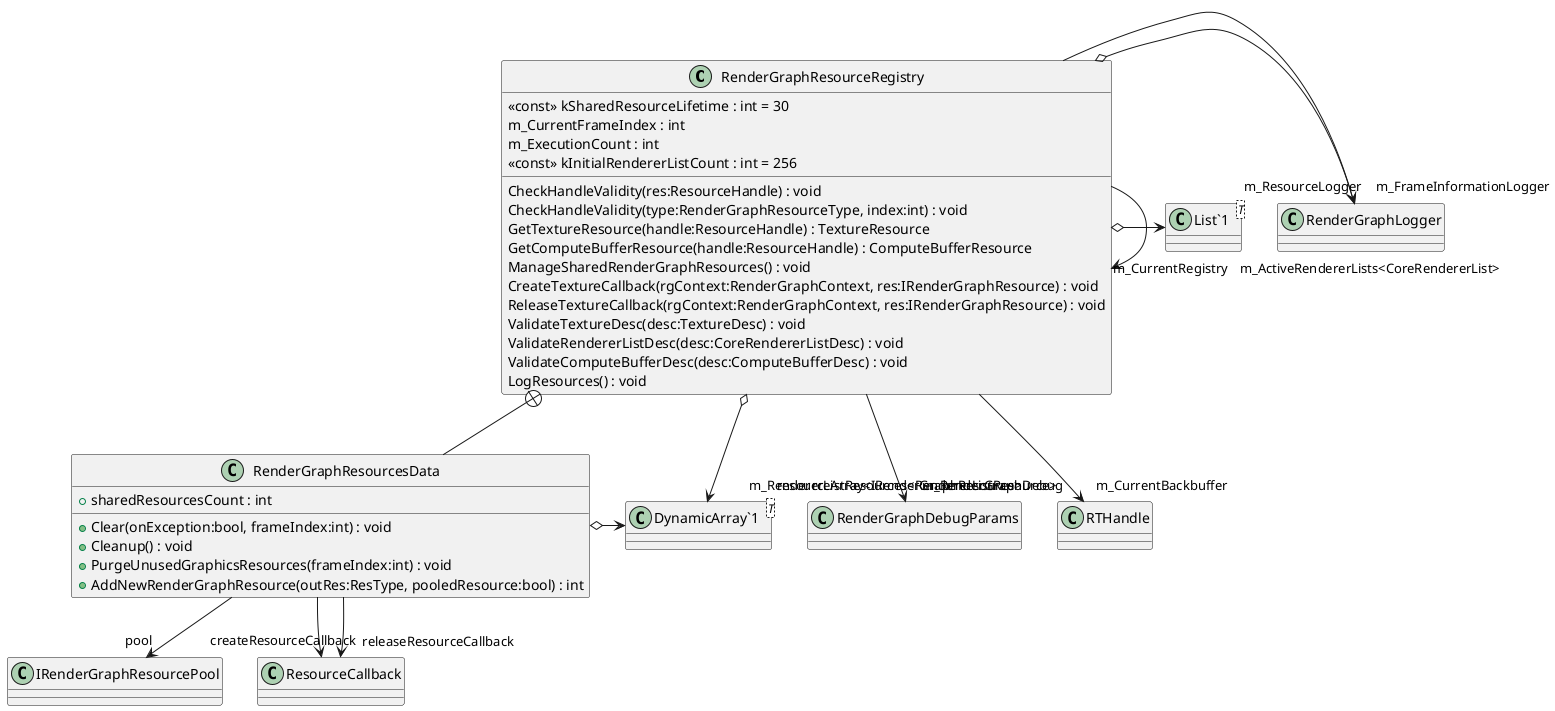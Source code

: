 @startuml
class RenderGraphResourceRegistry {
    <<const>> kSharedResourceLifetime : int = 30
    m_CurrentFrameIndex : int
    m_ExecutionCount : int
    <<const>> kInitialRendererListCount : int = 256
    CheckHandleValidity(res:ResourceHandle) : void
    CheckHandleValidity(type:RenderGraphResourceType, index:int) : void
    GetTextureResource(handle:ResourceHandle) : TextureResource
    GetComputeBufferResource(handle:ResourceHandle) : ComputeBufferResource
    ManageSharedRenderGraphResources() : void
    CreateTextureCallback(rgContext:RenderGraphContext, res:IRenderGraphResource) : void
    ReleaseTextureCallback(rgContext:RenderGraphContext, res:IRenderGraphResource) : void
    ValidateTextureDesc(desc:TextureDesc) : void
    ValidateRendererListDesc(desc:CoreRendererListDesc) : void
    ValidateComputeBufferDesc(desc:ComputeBufferDesc) : void
    LogResources() : void
}
class RenderGraphResourcesData {
    + sharedResourcesCount : int
    + Clear(onException:bool, frameIndex:int) : void
    + Cleanup() : void
    + PurgeUnusedGraphicsResources(frameIndex:int) : void
    + AddNewRenderGraphResource(outRes:ResType, pooledResource:bool) : int
}
class "DynamicArray`1"<T> {
}
class "List`1"<T> {
}
RenderGraphResourceRegistry --> "m_CurrentRegistry" RenderGraphResourceRegistry
RenderGraphResourceRegistry o-> "m_RendererListResources<RendererListResource>" "DynamicArray`1"
RenderGraphResourceRegistry --> "m_RenderGraphDebug" RenderGraphDebugParams
RenderGraphResourceRegistry o-> "m_ResourceLogger" RenderGraphLogger
RenderGraphResourceRegistry --> "m_FrameInformationLogger" RenderGraphLogger
RenderGraphResourceRegistry --> "m_CurrentBackbuffer" RTHandle
RenderGraphResourceRegistry o-> "m_ActiveRendererLists<CoreRendererList>" "List`1"
RenderGraphResourceRegistry +-- RenderGraphResourcesData
RenderGraphResourcesData o-> "resourceArray<IRenderGraphResource>" "DynamicArray`1"
RenderGraphResourcesData --> "pool" IRenderGraphResourcePool
RenderGraphResourcesData --> "createResourceCallback" ResourceCallback
RenderGraphResourcesData --> "releaseResourceCallback" ResourceCallback
@enduml
